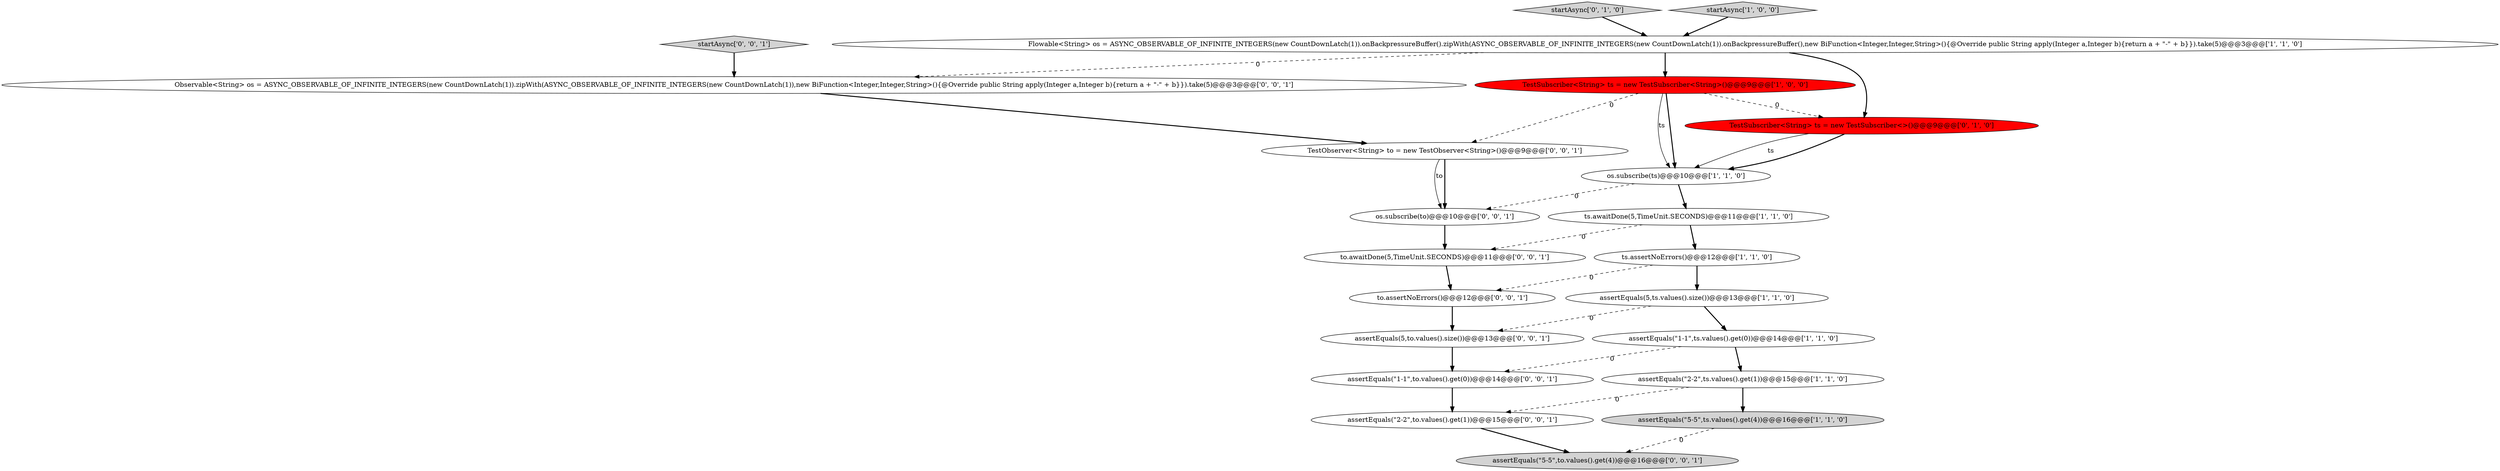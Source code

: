 digraph {
4 [style = filled, label = "Flowable<String> os = ASYNC_OBSERVABLE_OF_INFINITE_INTEGERS(new CountDownLatch(1)).onBackpressureBuffer().zipWith(ASYNC_OBSERVABLE_OF_INFINITE_INTEGERS(new CountDownLatch(1)).onBackpressureBuffer(),new BiFunction<Integer,Integer,String>(){@Override public String apply(Integer a,Integer b){return a + \"-\" + b}}).take(5)@@@3@@@['1', '1', '0']", fillcolor = white, shape = ellipse image = "AAA0AAABBB1BBB"];
7 [style = filled, label = "assertEquals(5,ts.values().size())@@@13@@@['1', '1', '0']", fillcolor = white, shape = ellipse image = "AAA0AAABBB1BBB"];
8 [style = filled, label = "assertEquals(\"2-2\",ts.values().get(1))@@@15@@@['1', '1', '0']", fillcolor = white, shape = ellipse image = "AAA0AAABBB1BBB"];
21 [style = filled, label = "assertEquals(\"2-2\",to.values().get(1))@@@15@@@['0', '0', '1']", fillcolor = white, shape = ellipse image = "AAA0AAABBB3BBB"];
15 [style = filled, label = "Observable<String> os = ASYNC_OBSERVABLE_OF_INFINITE_INTEGERS(new CountDownLatch(1)).zipWith(ASYNC_OBSERVABLE_OF_INFINITE_INTEGERS(new CountDownLatch(1)),new BiFunction<Integer,Integer,String>(){@Override public String apply(Integer a,Integer b){return a + \"-\" + b}}).take(5)@@@3@@@['0', '0', '1']", fillcolor = white, shape = ellipse image = "AAA0AAABBB3BBB"];
1 [style = filled, label = "assertEquals(\"5-5\",ts.values().get(4))@@@16@@@['1', '1', '0']", fillcolor = lightgray, shape = ellipse image = "AAA0AAABBB1BBB"];
12 [style = filled, label = "os.subscribe(to)@@@10@@@['0', '0', '1']", fillcolor = white, shape = ellipse image = "AAA0AAABBB3BBB"];
20 [style = filled, label = "to.assertNoErrors()@@@12@@@['0', '0', '1']", fillcolor = white, shape = ellipse image = "AAA0AAABBB3BBB"];
3 [style = filled, label = "assertEquals(\"1-1\",ts.values().get(0))@@@14@@@['1', '1', '0']", fillcolor = white, shape = ellipse image = "AAA0AAABBB1BBB"];
17 [style = filled, label = "assertEquals(\"5-5\",to.values().get(4))@@@16@@@['0', '0', '1']", fillcolor = lightgray, shape = ellipse image = "AAA0AAABBB3BBB"];
16 [style = filled, label = "to.awaitDone(5,TimeUnit.SECONDS)@@@11@@@['0', '0', '1']", fillcolor = white, shape = ellipse image = "AAA0AAABBB3BBB"];
18 [style = filled, label = "TestObserver<String> to = new TestObserver<String>()@@@9@@@['0', '0', '1']", fillcolor = white, shape = ellipse image = "AAA0AAABBB3BBB"];
11 [style = filled, label = "startAsync['0', '1', '0']", fillcolor = lightgray, shape = diamond image = "AAA0AAABBB2BBB"];
19 [style = filled, label = "assertEquals(5,to.values().size())@@@13@@@['0', '0', '1']", fillcolor = white, shape = ellipse image = "AAA0AAABBB3BBB"];
0 [style = filled, label = "ts.assertNoErrors()@@@12@@@['1', '1', '0']", fillcolor = white, shape = ellipse image = "AAA0AAABBB1BBB"];
10 [style = filled, label = "TestSubscriber<String> ts = new TestSubscriber<>()@@@9@@@['0', '1', '0']", fillcolor = red, shape = ellipse image = "AAA1AAABBB2BBB"];
2 [style = filled, label = "TestSubscriber<String> ts = new TestSubscriber<String>()@@@9@@@['1', '0', '0']", fillcolor = red, shape = ellipse image = "AAA1AAABBB1BBB"];
6 [style = filled, label = "startAsync['1', '0', '0']", fillcolor = lightgray, shape = diamond image = "AAA0AAABBB1BBB"];
13 [style = filled, label = "assertEquals(\"1-1\",to.values().get(0))@@@14@@@['0', '0', '1']", fillcolor = white, shape = ellipse image = "AAA0AAABBB3BBB"];
9 [style = filled, label = "os.subscribe(ts)@@@10@@@['1', '1', '0']", fillcolor = white, shape = ellipse image = "AAA0AAABBB1BBB"];
5 [style = filled, label = "ts.awaitDone(5,TimeUnit.SECONDS)@@@11@@@['1', '1', '0']", fillcolor = white, shape = ellipse image = "AAA0AAABBB1BBB"];
14 [style = filled, label = "startAsync['0', '0', '1']", fillcolor = lightgray, shape = diamond image = "AAA0AAABBB3BBB"];
4->10 [style = bold, label=""];
11->4 [style = bold, label=""];
18->12 [style = bold, label=""];
2->9 [style = solid, label="ts"];
12->16 [style = bold, label=""];
4->2 [style = bold, label=""];
2->9 [style = bold, label=""];
8->21 [style = dashed, label="0"];
0->20 [style = dashed, label="0"];
3->13 [style = dashed, label="0"];
15->18 [style = bold, label=""];
7->3 [style = bold, label=""];
2->10 [style = dashed, label="0"];
0->7 [style = bold, label=""];
5->16 [style = dashed, label="0"];
8->1 [style = bold, label=""];
6->4 [style = bold, label=""];
1->17 [style = dashed, label="0"];
19->13 [style = bold, label=""];
5->0 [style = bold, label=""];
7->19 [style = dashed, label="0"];
4->15 [style = dashed, label="0"];
3->8 [style = bold, label=""];
2->18 [style = dashed, label="0"];
9->5 [style = bold, label=""];
18->12 [style = solid, label="to"];
14->15 [style = bold, label=""];
10->9 [style = bold, label=""];
9->12 [style = dashed, label="0"];
20->19 [style = bold, label=""];
13->21 [style = bold, label=""];
16->20 [style = bold, label=""];
10->9 [style = solid, label="ts"];
21->17 [style = bold, label=""];
}
